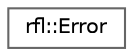 digraph "类继承关系图"
{
 // LATEX_PDF_SIZE
  bgcolor="transparent";
  edge [fontname=Helvetica,fontsize=10,labelfontname=Helvetica,labelfontsize=10];
  node [fontname=Helvetica,fontsize=10,shape=box,height=0.2,width=0.4];
  rankdir="LR";
  Node0 [id="Node000000",label="rfl::Error",height=0.2,width=0.4,color="grey40", fillcolor="white", style="filled",URL="$classrfl_1_1_error.html",tooltip="Defines the error class to be returned when something went wrong"];
}
